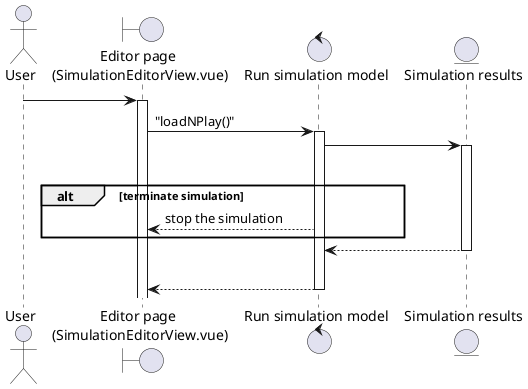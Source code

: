@startuml "Play Simulation Model"

actor User
boundary "Editor page \n(SimulationEditorView.vue)" as editor
control "Run simulation model" as c1
control "Run simulation model" as c1
entity "Simulation results" as e1

User -> editor
activate editor
editor -> c1 : "loadNPlay()"
activate c1

c1 -> e1
activate e1
|||
alt terminate simulation
c1 --> editor : stop the simulation
end
e1 --> c1
|||
deactivate e1

c1 --> editor
deactivate c1

@enduml
